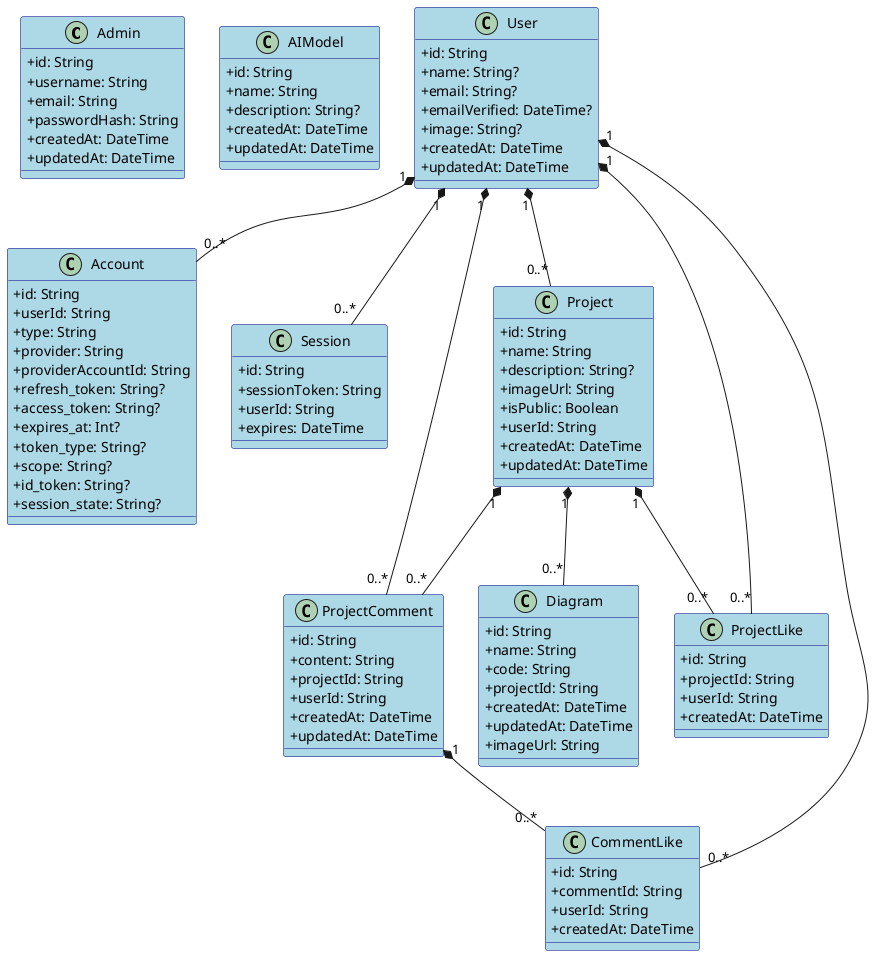 @startuml

skinparam classAttributeIconSize 0
skinparam classBackgroundColor LightBlue
skinparam classBorderColor Navy
skinparam classFontColor Black
skinparam classFontSize 14

class Admin {
  + id: String
  + username: String
  + email: String
  + passwordHash: String
  + createdAt: DateTime
  + updatedAt: DateTime
}

class AIModel {
  + id: String
  + name: String
  + description: String?
  + createdAt: DateTime
  + updatedAt: DateTime
}

class Account {
  + id: String
  + userId: String
  + type: String
  + provider: String
  + providerAccountId: String
  + refresh_token: String?
  + access_token: String?
  + expires_at: Int?
  + token_type: String?
  + scope: String?
  + id_token: String?
  + session_state: String?
}

class Session {
  + id: String
  + sessionToken: String
  + userId: String
  + expires: DateTime
}

class User {
  + id: String
  + name: String?
  + email: String?
  + emailVerified: DateTime?
  + image: String?
  + createdAt: DateTime
  + updatedAt: DateTime
}

class Project {
  + id: String
  + name: String
  + description: String?
  + imageUrl: String
  + isPublic: Boolean
  + userId: String
  + createdAt: DateTime
  + updatedAt: DateTime
}

class Diagram {
  + id: String
  + name: String
  + code: String
  + projectId: String
  + createdAt: DateTime
  + updatedAt: DateTime
  + imageUrl: String
}

class ProjectComment {
  + id: String
  + content: String
  + projectId: String
  + userId: String
  + createdAt: DateTime
  + updatedAt: DateTime
}

class ProjectLike {
  + id: String
  + projectId: String
  + userId: String
  + createdAt: DateTime
}

class CommentLike {
  + id: String
  + commentId: String
  + userId: String
  + createdAt: DateTime
}

' Relationships
'Admin "1" -- "0..*" AIModel

User "1" *-- "0..*" Account
User "1" *-- "0..*" Session
'User "1" *-- "0..*" Message
User "1" *-- "0..*" Project
User "1" *-- "0..*" ProjectComment
User "1" *-- "0..*" ProjectLike
User "1" *-- "0..*" CommentLike
ProjectComment "1" *-- "0..*" CommentLike

'AIModel "1" o-- "0..*" Message
'Conversation "1" *-- "0..*" Message
Project "1" *-- "0..*" Diagram
Project "1" *-- "0..*" ProjectComment
Project "1" *-- "0..*" ProjectLike
'Diagram "1" *-- "1" Conversation

@enduml
